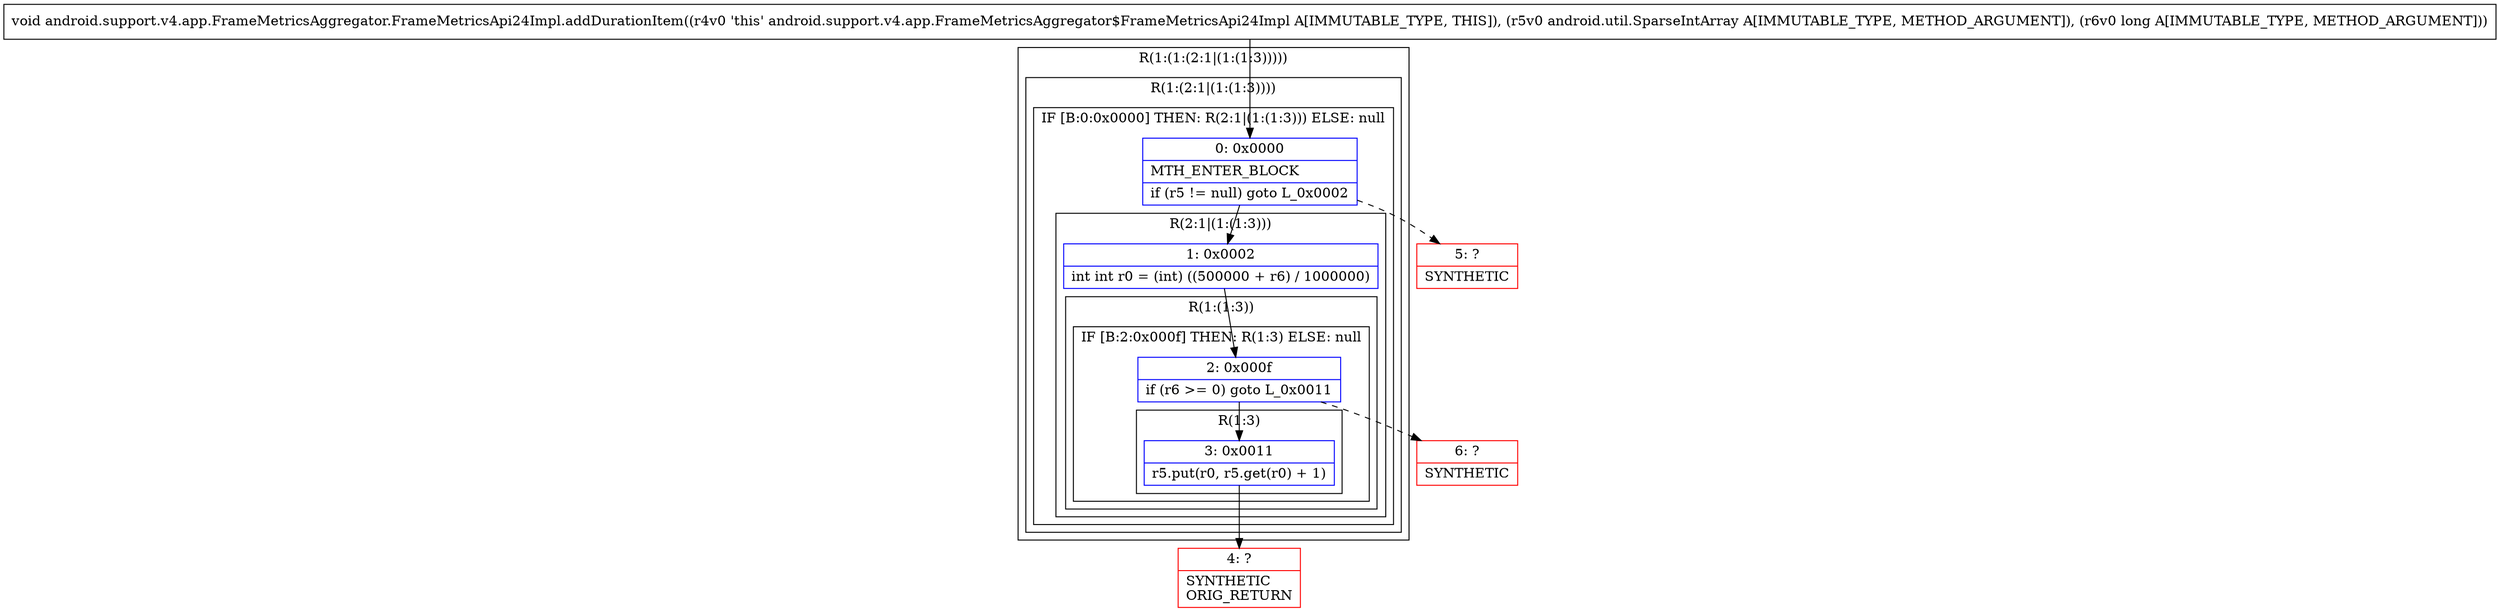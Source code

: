 digraph "CFG forandroid.support.v4.app.FrameMetricsAggregator.FrameMetricsApi24Impl.addDurationItem(Landroid\/util\/SparseIntArray;J)V" {
subgraph cluster_Region_753120738 {
label = "R(1:(1:(2:1|(1:(1:3)))))";
node [shape=record,color=blue];
subgraph cluster_Region_1785447538 {
label = "R(1:(2:1|(1:(1:3))))";
node [shape=record,color=blue];
subgraph cluster_IfRegion_2067226102 {
label = "IF [B:0:0x0000] THEN: R(2:1|(1:(1:3))) ELSE: null";
node [shape=record,color=blue];
Node_0 [shape=record,label="{0\:\ 0x0000|MTH_ENTER_BLOCK\l|if (r5 != null) goto L_0x0002\l}"];
subgraph cluster_Region_2133010373 {
label = "R(2:1|(1:(1:3)))";
node [shape=record,color=blue];
Node_1 [shape=record,label="{1\:\ 0x0002|int int r0 = (int) ((500000 + r6) \/ 1000000)\l}"];
subgraph cluster_Region_485566295 {
label = "R(1:(1:3))";
node [shape=record,color=blue];
subgraph cluster_IfRegion_755813774 {
label = "IF [B:2:0x000f] THEN: R(1:3) ELSE: null";
node [shape=record,color=blue];
Node_2 [shape=record,label="{2\:\ 0x000f|if (r6 \>= 0) goto L_0x0011\l}"];
subgraph cluster_Region_2140725382 {
label = "R(1:3)";
node [shape=record,color=blue];
Node_3 [shape=record,label="{3\:\ 0x0011|r5.put(r0, r5.get(r0) + 1)\l}"];
}
}
}
}
}
}
}
Node_4 [shape=record,color=red,label="{4\:\ ?|SYNTHETIC\lORIG_RETURN\l}"];
Node_5 [shape=record,color=red,label="{5\:\ ?|SYNTHETIC\l}"];
Node_6 [shape=record,color=red,label="{6\:\ ?|SYNTHETIC\l}"];
MethodNode[shape=record,label="{void android.support.v4.app.FrameMetricsAggregator.FrameMetricsApi24Impl.addDurationItem((r4v0 'this' android.support.v4.app.FrameMetricsAggregator$FrameMetricsApi24Impl A[IMMUTABLE_TYPE, THIS]), (r5v0 android.util.SparseIntArray A[IMMUTABLE_TYPE, METHOD_ARGUMENT]), (r6v0 long A[IMMUTABLE_TYPE, METHOD_ARGUMENT])) }"];
MethodNode -> Node_0;
Node_0 -> Node_1;
Node_0 -> Node_5[style=dashed];
Node_1 -> Node_2;
Node_2 -> Node_3;
Node_2 -> Node_6[style=dashed];
Node_3 -> Node_4;
}

